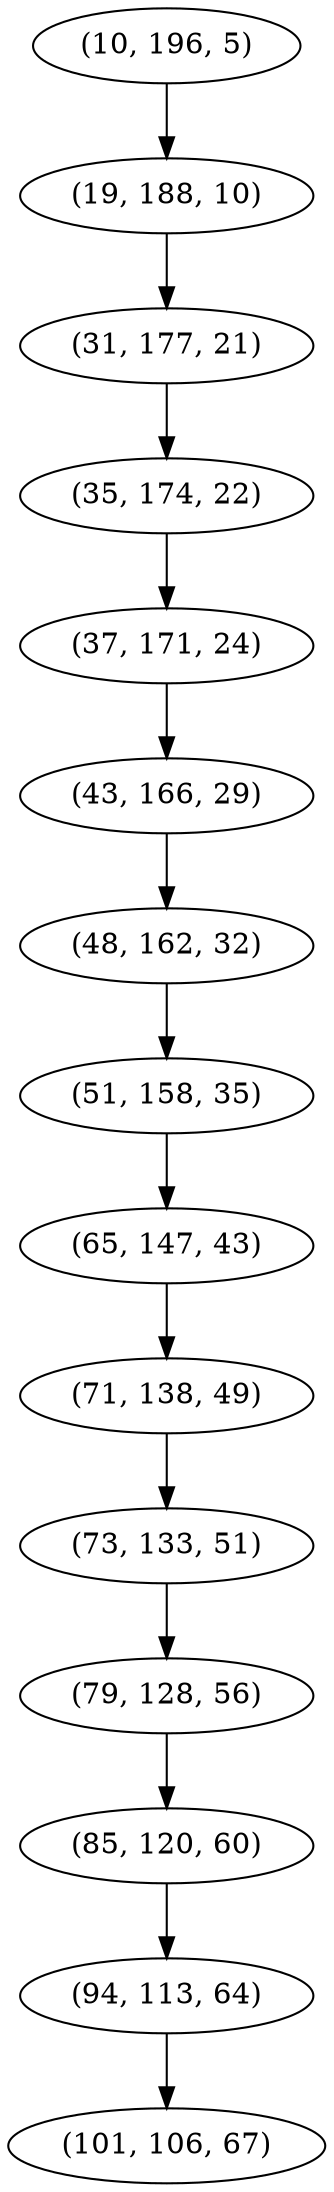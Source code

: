 digraph tree {
    "(10, 196, 5)";
    "(19, 188, 10)";
    "(31, 177, 21)";
    "(35, 174, 22)";
    "(37, 171, 24)";
    "(43, 166, 29)";
    "(48, 162, 32)";
    "(51, 158, 35)";
    "(65, 147, 43)";
    "(71, 138, 49)";
    "(73, 133, 51)";
    "(79, 128, 56)";
    "(85, 120, 60)";
    "(94, 113, 64)";
    "(101, 106, 67)";
    "(10, 196, 5)" -> "(19, 188, 10)";
    "(19, 188, 10)" -> "(31, 177, 21)";
    "(31, 177, 21)" -> "(35, 174, 22)";
    "(35, 174, 22)" -> "(37, 171, 24)";
    "(37, 171, 24)" -> "(43, 166, 29)";
    "(43, 166, 29)" -> "(48, 162, 32)";
    "(48, 162, 32)" -> "(51, 158, 35)";
    "(51, 158, 35)" -> "(65, 147, 43)";
    "(65, 147, 43)" -> "(71, 138, 49)";
    "(71, 138, 49)" -> "(73, 133, 51)";
    "(73, 133, 51)" -> "(79, 128, 56)";
    "(79, 128, 56)" -> "(85, 120, 60)";
    "(85, 120, 60)" -> "(94, 113, 64)";
    "(94, 113, 64)" -> "(101, 106, 67)";
}
